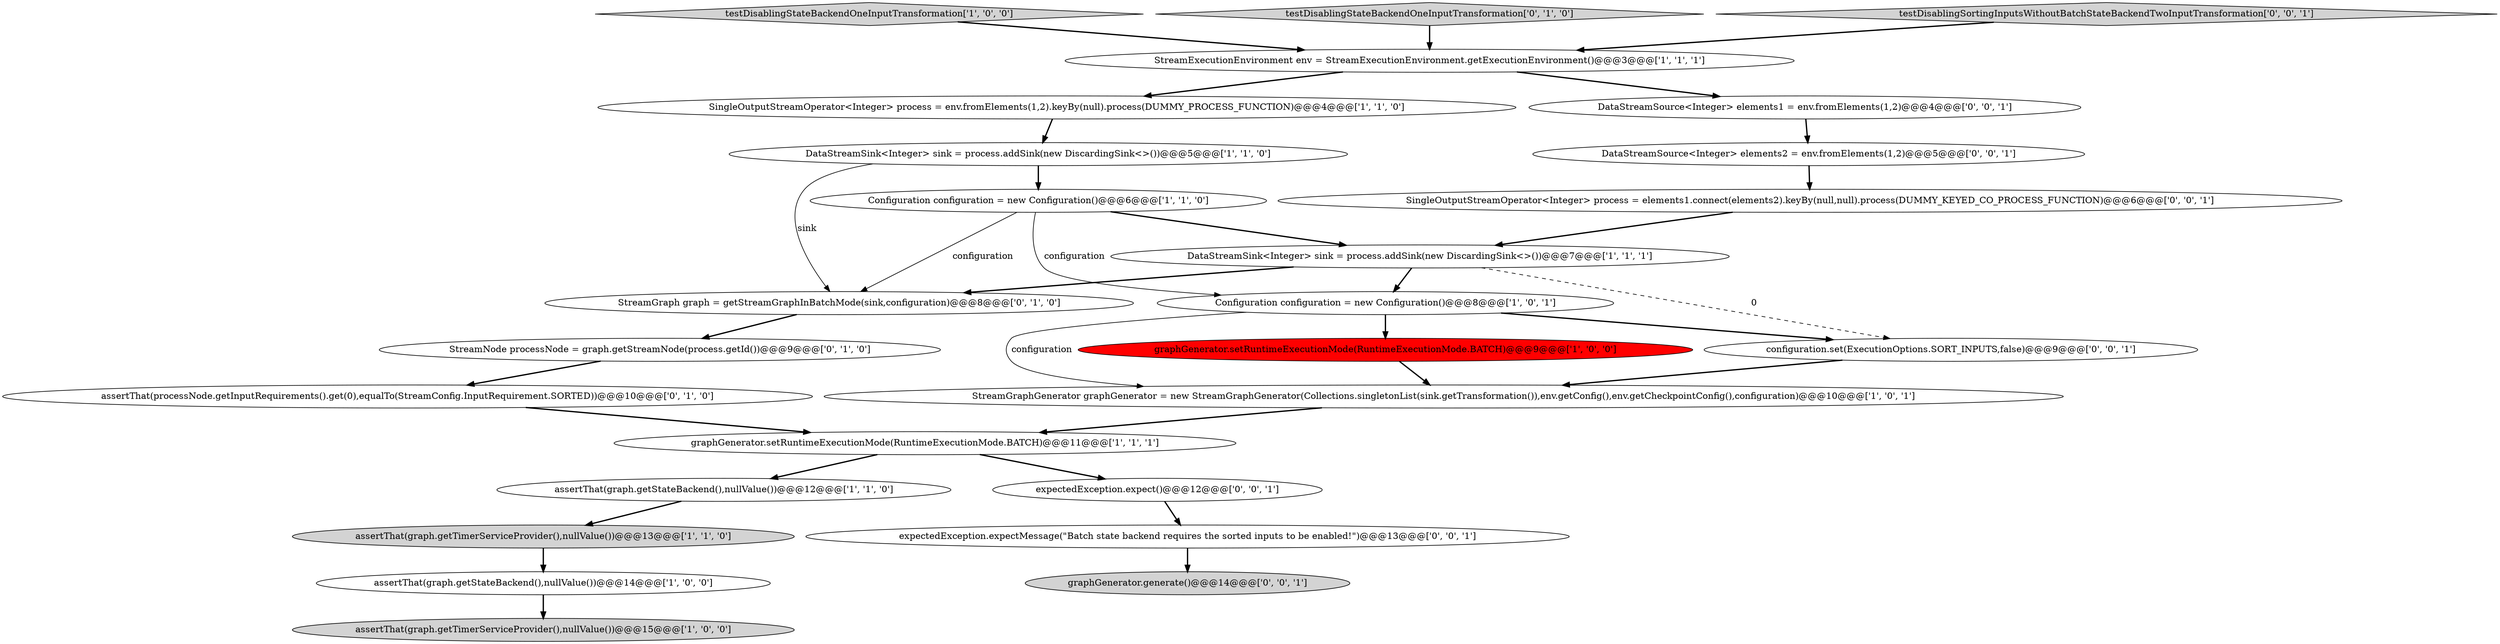 digraph {
10 [style = filled, label = "testDisablingStateBackendOneInputTransformation['1', '0', '0']", fillcolor = lightgray, shape = diamond image = "AAA0AAABBB1BBB"];
14 [style = filled, label = "assertThat(processNode.getInputRequirements().get(0),equalTo(StreamConfig.InputRequirement.SORTED))@@@10@@@['0', '1', '0']", fillcolor = white, shape = ellipse image = "AAA0AAABBB2BBB"];
12 [style = filled, label = "StreamGraphGenerator graphGenerator = new StreamGraphGenerator(Collections.singletonList(sink.getTransformation()),env.getConfig(),env.getCheckpointConfig(),configuration)@@@10@@@['1', '0', '1']", fillcolor = white, shape = ellipse image = "AAA0AAABBB1BBB"];
23 [style = filled, label = "configuration.set(ExecutionOptions.SORT_INPUTS,false)@@@9@@@['0', '0', '1']", fillcolor = white, shape = ellipse image = "AAA0AAABBB3BBB"];
17 [style = filled, label = "StreamNode processNode = graph.getStreamNode(process.getId())@@@9@@@['0', '1', '0']", fillcolor = white, shape = ellipse image = "AAA0AAABBB2BBB"];
0 [style = filled, label = "assertThat(graph.getStateBackend(),nullValue())@@@14@@@['1', '0', '0']", fillcolor = white, shape = ellipse image = "AAA0AAABBB1BBB"];
3 [style = filled, label = "assertThat(graph.getStateBackend(),nullValue())@@@12@@@['1', '1', '0']", fillcolor = white, shape = ellipse image = "AAA0AAABBB1BBB"];
2 [style = filled, label = "graphGenerator.setRuntimeExecutionMode(RuntimeExecutionMode.BATCH)@@@11@@@['1', '1', '1']", fillcolor = white, shape = ellipse image = "AAA0AAABBB1BBB"];
11 [style = filled, label = "DataStreamSink<Integer> sink = process.addSink(new DiscardingSink<>())@@@7@@@['1', '1', '1']", fillcolor = white, shape = ellipse image = "AAA0AAABBB1BBB"];
15 [style = filled, label = "StreamGraph graph = getStreamGraphInBatchMode(sink,configuration)@@@8@@@['0', '1', '0']", fillcolor = white, shape = ellipse image = "AAA0AAABBB2BBB"];
16 [style = filled, label = "testDisablingStateBackendOneInputTransformation['0', '1', '0']", fillcolor = lightgray, shape = diamond image = "AAA0AAABBB2BBB"];
8 [style = filled, label = "Configuration configuration = new Configuration()@@@8@@@['1', '0', '1']", fillcolor = white, shape = ellipse image = "AAA0AAABBB1BBB"];
13 [style = filled, label = "Configuration configuration = new Configuration()@@@6@@@['1', '1', '0']", fillcolor = white, shape = ellipse image = "AAA0AAABBB1BBB"];
22 [style = filled, label = "DataStreamSource<Integer> elements1 = env.fromElements(1,2)@@@4@@@['0', '0', '1']", fillcolor = white, shape = ellipse image = "AAA0AAABBB3BBB"];
25 [style = filled, label = "testDisablingSortingInputsWithoutBatchStateBackendTwoInputTransformation['0', '0', '1']", fillcolor = lightgray, shape = diamond image = "AAA0AAABBB3BBB"];
7 [style = filled, label = "assertThat(graph.getTimerServiceProvider(),nullValue())@@@15@@@['1', '0', '0']", fillcolor = lightgray, shape = ellipse image = "AAA0AAABBB1BBB"];
21 [style = filled, label = "graphGenerator.generate()@@@14@@@['0', '0', '1']", fillcolor = lightgray, shape = ellipse image = "AAA0AAABBB3BBB"];
5 [style = filled, label = "graphGenerator.setRuntimeExecutionMode(RuntimeExecutionMode.BATCH)@@@9@@@['1', '0', '0']", fillcolor = red, shape = ellipse image = "AAA1AAABBB1BBB"];
1 [style = filled, label = "assertThat(graph.getTimerServiceProvider(),nullValue())@@@13@@@['1', '1', '0']", fillcolor = lightgray, shape = ellipse image = "AAA0AAABBB1BBB"];
4 [style = filled, label = "StreamExecutionEnvironment env = StreamExecutionEnvironment.getExecutionEnvironment()@@@3@@@['1', '1', '1']", fillcolor = white, shape = ellipse image = "AAA0AAABBB1BBB"];
19 [style = filled, label = "expectedException.expectMessage(\"Batch state backend requires the sorted inputs to be enabled!\")@@@13@@@['0', '0', '1']", fillcolor = white, shape = ellipse image = "AAA0AAABBB3BBB"];
24 [style = filled, label = "expectedException.expect()@@@12@@@['0', '0', '1']", fillcolor = white, shape = ellipse image = "AAA0AAABBB3BBB"];
6 [style = filled, label = "DataStreamSink<Integer> sink = process.addSink(new DiscardingSink<>())@@@5@@@['1', '1', '0']", fillcolor = white, shape = ellipse image = "AAA0AAABBB1BBB"];
20 [style = filled, label = "SingleOutputStreamOperator<Integer> process = elements1.connect(elements2).keyBy(null,null).process(DUMMY_KEYED_CO_PROCESS_FUNCTION)@@@6@@@['0', '0', '1']", fillcolor = white, shape = ellipse image = "AAA0AAABBB3BBB"];
18 [style = filled, label = "DataStreamSource<Integer> elements2 = env.fromElements(1,2)@@@5@@@['0', '0', '1']", fillcolor = white, shape = ellipse image = "AAA0AAABBB3BBB"];
9 [style = filled, label = "SingleOutputStreamOperator<Integer> process = env.fromElements(1,2).keyBy(null).process(DUMMY_PROCESS_FUNCTION)@@@4@@@['1', '1', '0']", fillcolor = white, shape = ellipse image = "AAA0AAABBB1BBB"];
4->9 [style = bold, label=""];
24->19 [style = bold, label=""];
8->23 [style = bold, label=""];
3->1 [style = bold, label=""];
2->3 [style = bold, label=""];
25->4 [style = bold, label=""];
11->23 [style = dashed, label="0"];
6->15 [style = solid, label="sink"];
1->0 [style = bold, label=""];
13->11 [style = bold, label=""];
11->15 [style = bold, label=""];
13->15 [style = solid, label="configuration"];
9->6 [style = bold, label=""];
8->12 [style = solid, label="configuration"];
0->7 [style = bold, label=""];
13->8 [style = solid, label="configuration"];
18->20 [style = bold, label=""];
12->2 [style = bold, label=""];
15->17 [style = bold, label=""];
22->18 [style = bold, label=""];
8->5 [style = bold, label=""];
5->12 [style = bold, label=""];
17->14 [style = bold, label=""];
6->13 [style = bold, label=""];
10->4 [style = bold, label=""];
11->8 [style = bold, label=""];
23->12 [style = bold, label=""];
14->2 [style = bold, label=""];
2->24 [style = bold, label=""];
16->4 [style = bold, label=""];
4->22 [style = bold, label=""];
20->11 [style = bold, label=""];
19->21 [style = bold, label=""];
}
